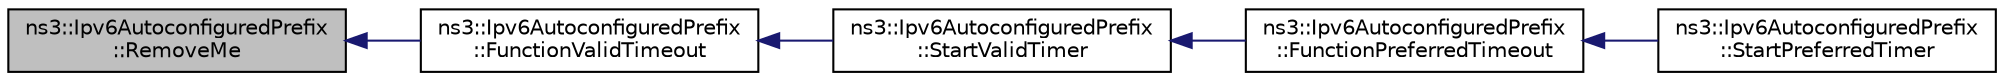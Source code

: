 digraph "ns3::Ipv6AutoconfiguredPrefix::RemoveMe"
{
  edge [fontname="Helvetica",fontsize="10",labelfontname="Helvetica",labelfontsize="10"];
  node [fontname="Helvetica",fontsize="10",shape=record];
  rankdir="LR";
  Node1 [label="ns3::Ipv6AutoconfiguredPrefix\l::RemoveMe",height=0.2,width=0.4,color="black", fillcolor="grey75", style="filled", fontcolor="black"];
  Node1 -> Node2 [dir="back",color="midnightblue",fontsize="10",style="solid"];
  Node2 [label="ns3::Ipv6AutoconfiguredPrefix\l::FunctionValidTimeout",height=0.2,width=0.4,color="black", fillcolor="white", style="filled",URL="$d3/de5/classns3_1_1Ipv6AutoconfiguredPrefix.html#a2453add67fb461e76a9f7506e47360b4",tooltip="Signal that the valid time expired. "];
  Node2 -> Node3 [dir="back",color="midnightblue",fontsize="10",style="solid"];
  Node3 [label="ns3::Ipv6AutoconfiguredPrefix\l::StartValidTimer",height=0.2,width=0.4,color="black", fillcolor="white", style="filled",URL="$d3/de5/classns3_1_1Ipv6AutoconfiguredPrefix.html#ad1df9fbb954d609282e763f76b8f904f",tooltip="Start the valid timer. "];
  Node3 -> Node4 [dir="back",color="midnightblue",fontsize="10",style="solid"];
  Node4 [label="ns3::Ipv6AutoconfiguredPrefix\l::FunctionPreferredTimeout",height=0.2,width=0.4,color="black", fillcolor="white", style="filled",URL="$d3/de5/classns3_1_1Ipv6AutoconfiguredPrefix.html#a810cfbf6b8348052eafcf609c38f934f",tooltip="Signal that the preferred time expired and start the valid timer. "];
  Node4 -> Node5 [dir="back",color="midnightblue",fontsize="10",style="solid"];
  Node5 [label="ns3::Ipv6AutoconfiguredPrefix\l::StartPreferredTimer",height=0.2,width=0.4,color="black", fillcolor="white", style="filled",URL="$d3/de5/classns3_1_1Ipv6AutoconfiguredPrefix.html#a8b1e842e9c7b957c34b942d57faa23e0",tooltip="Start the preferred timer. "];
}

